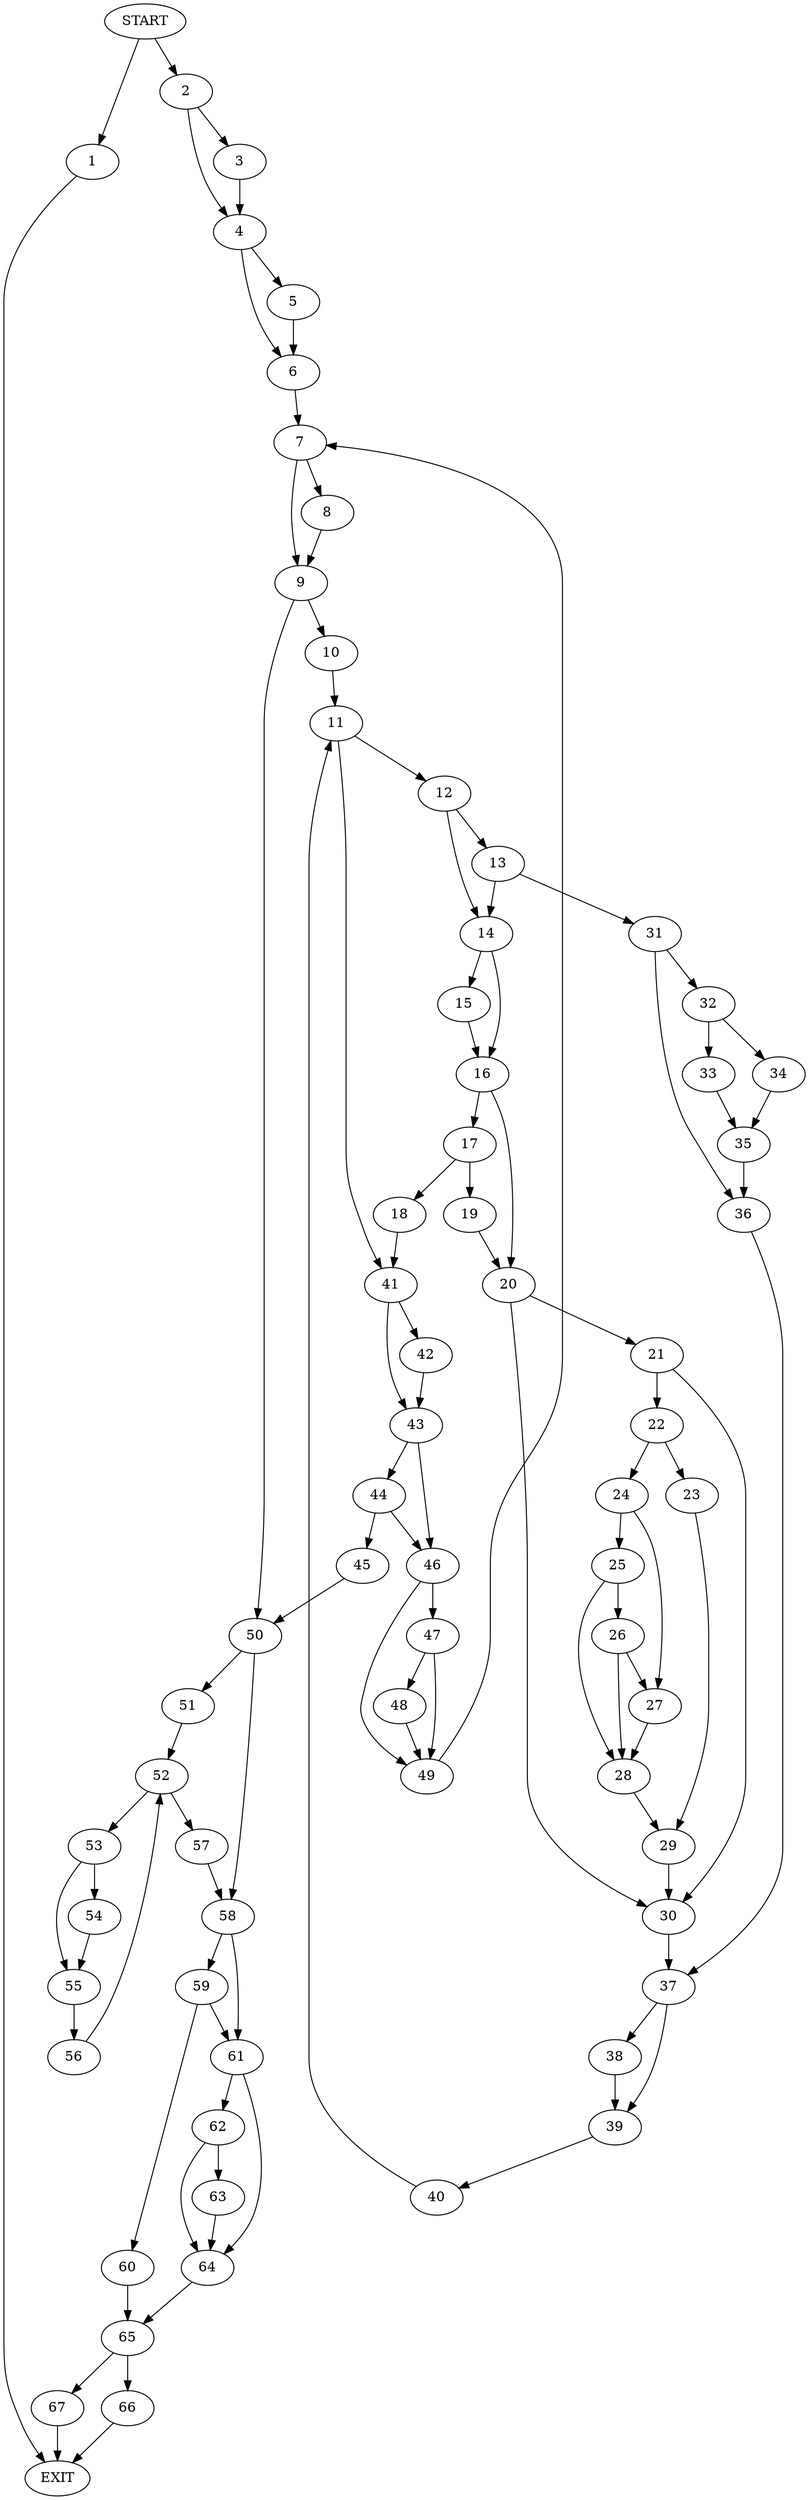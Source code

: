 digraph { 
0 [label="START"];
1;
2;
3;
4;
5;
6;
7;
8;
9;
10;
11;
12;
13;
14;
15;
16;
17;
18;
19;
20;
21;
22;
23;
24;
25;
26;
27;
28;
29;
30;
31;
32;
33;
34;
35;
36;
37;
38;
39;
40;
41;
42;
43;
44;
45;
46;
47;
48;
49;
50;
51;
52;
53;
54;
55;
56;
57;
58;
59;
60;
61;
62;
63;
64;
65;
66;
67;
68[label="EXIT"];
0 -> 1;
0 -> 2;
1 -> 68;
2 -> 3;
2 -> 4;
3 -> 4;
4 -> 5;
4 -> 6;
5 -> 6;
6 -> 7;
7 -> 8;
7 -> 9;
8 -> 9;
9 -> 10;
9 -> 50;
10 -> 11;
11 -> 12;
11 -> 41;
12 -> 14;
12 -> 13;
13 -> 14;
13 -> 31;
14 -> 16;
14 -> 15;
15 -> 16;
16 -> 17;
16 -> 20;
17 -> 18;
17 -> 19;
18 -> 41;
19 -> 20;
20 -> 21;
20 -> 30;
21 -> 22;
21 -> 30;
22 -> 23;
22 -> 24;
23 -> 29;
24 -> 27;
24 -> 25;
25 -> 26;
25 -> 28;
26 -> 27;
26 -> 28;
27 -> 28;
28 -> 29;
29 -> 30;
30 -> 37;
31 -> 32;
31 -> 36;
32 -> 33;
32 -> 34;
33 -> 35;
34 -> 35;
35 -> 36;
36 -> 37;
37 -> 38;
37 -> 39;
38 -> 39;
39 -> 40;
40 -> 11;
41 -> 42;
41 -> 43;
42 -> 43;
43 -> 44;
43 -> 46;
44 -> 46;
44 -> 45;
45 -> 50;
46 -> 47;
46 -> 49;
47 -> 48;
47 -> 49;
48 -> 49;
49 -> 7;
50 -> 51;
50 -> 58;
51 -> 52;
52 -> 53;
52 -> 57;
53 -> 54;
53 -> 55;
54 -> 55;
55 -> 56;
56 -> 52;
57 -> 58;
58 -> 59;
58 -> 61;
59 -> 60;
59 -> 61;
60 -> 65;
61 -> 62;
61 -> 64;
62 -> 63;
62 -> 64;
63 -> 64;
64 -> 65;
65 -> 66;
65 -> 67;
66 -> 68;
67 -> 68;
}